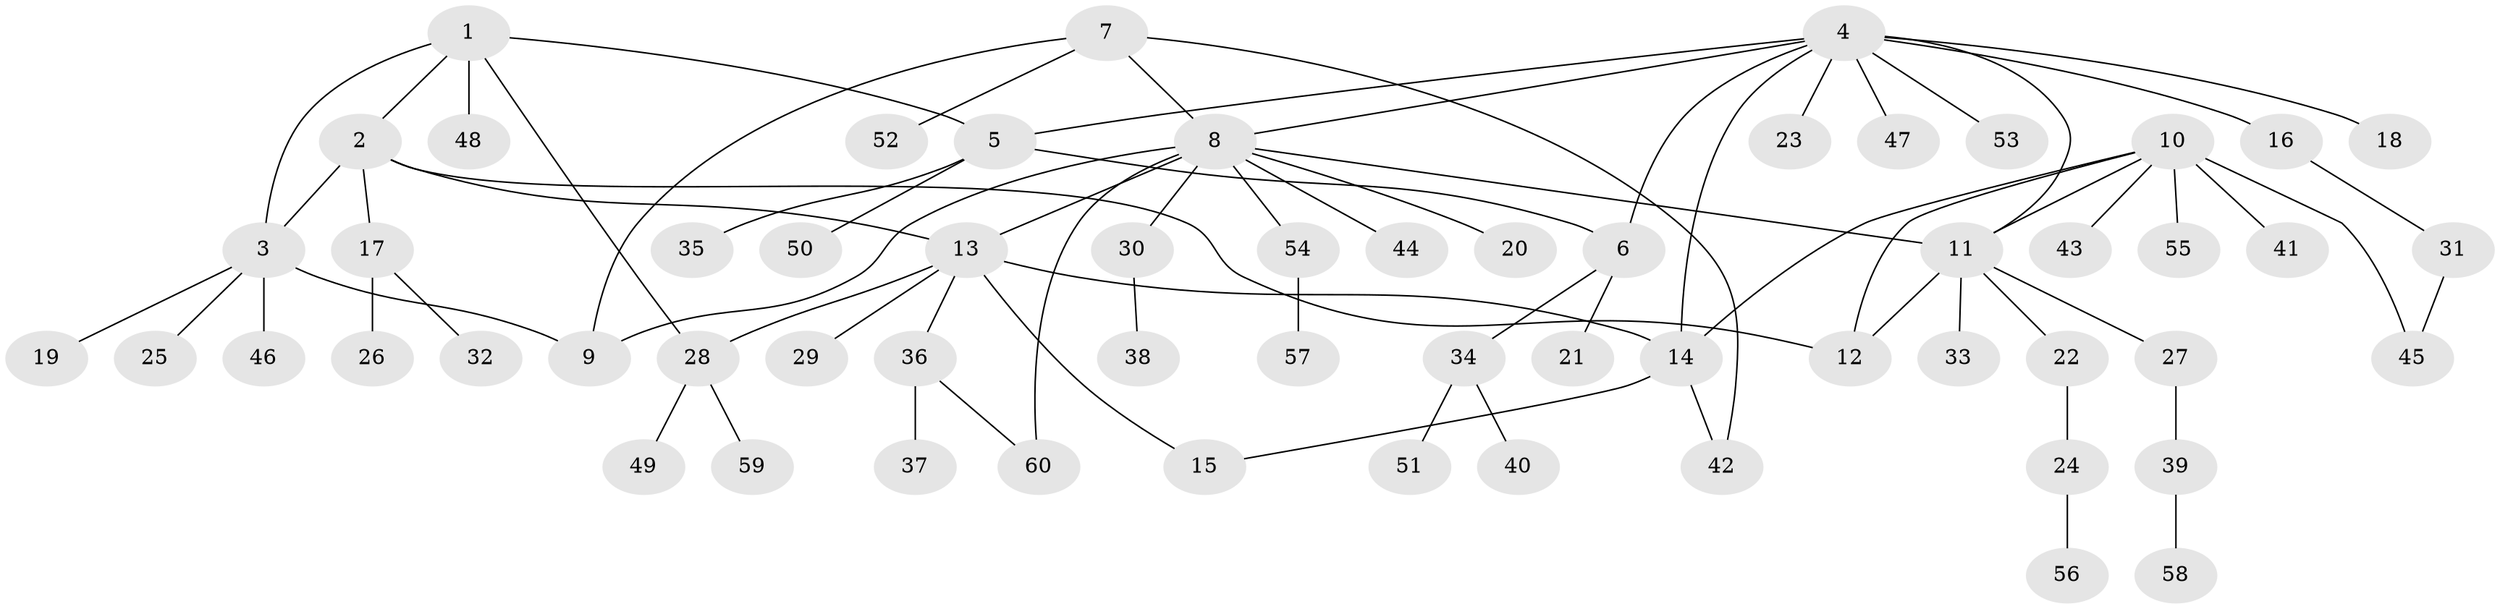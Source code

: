 // Generated by graph-tools (version 1.1) at 2025/26/03/09/25 03:26:45]
// undirected, 60 vertices, 74 edges
graph export_dot {
graph [start="1"]
  node [color=gray90,style=filled];
  1;
  2;
  3;
  4;
  5;
  6;
  7;
  8;
  9;
  10;
  11;
  12;
  13;
  14;
  15;
  16;
  17;
  18;
  19;
  20;
  21;
  22;
  23;
  24;
  25;
  26;
  27;
  28;
  29;
  30;
  31;
  32;
  33;
  34;
  35;
  36;
  37;
  38;
  39;
  40;
  41;
  42;
  43;
  44;
  45;
  46;
  47;
  48;
  49;
  50;
  51;
  52;
  53;
  54;
  55;
  56;
  57;
  58;
  59;
  60;
  1 -- 2;
  1 -- 3;
  1 -- 5;
  1 -- 28;
  1 -- 48;
  2 -- 3;
  2 -- 12;
  2 -- 13;
  2 -- 17;
  3 -- 9;
  3 -- 19;
  3 -- 25;
  3 -- 46;
  4 -- 5;
  4 -- 6;
  4 -- 8;
  4 -- 11;
  4 -- 14;
  4 -- 16;
  4 -- 18;
  4 -- 23;
  4 -- 47;
  4 -- 53;
  5 -- 6;
  5 -- 35;
  5 -- 50;
  6 -- 21;
  6 -- 34;
  7 -- 8;
  7 -- 9;
  7 -- 42;
  7 -- 52;
  8 -- 9;
  8 -- 11;
  8 -- 13;
  8 -- 20;
  8 -- 30;
  8 -- 44;
  8 -- 54;
  8 -- 60;
  10 -- 11;
  10 -- 12;
  10 -- 14;
  10 -- 41;
  10 -- 43;
  10 -- 45;
  10 -- 55;
  11 -- 12;
  11 -- 22;
  11 -- 27;
  11 -- 33;
  13 -- 14;
  13 -- 15;
  13 -- 28;
  13 -- 29;
  13 -- 36;
  14 -- 15;
  14 -- 42;
  16 -- 31;
  17 -- 26;
  17 -- 32;
  22 -- 24;
  24 -- 56;
  27 -- 39;
  28 -- 49;
  28 -- 59;
  30 -- 38;
  31 -- 45;
  34 -- 40;
  34 -- 51;
  36 -- 37;
  36 -- 60;
  39 -- 58;
  54 -- 57;
}
